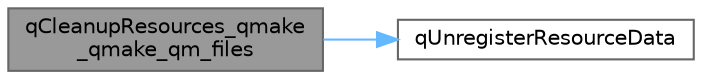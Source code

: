 digraph "qCleanupResources_qmake_qmake_qm_files"
{
 // LATEX_PDF_SIZE
  bgcolor="transparent";
  edge [fontname=Helvetica,fontsize=10,labelfontname=Helvetica,labelfontsize=10];
  node [fontname=Helvetica,fontsize=10,shape=box,height=0.2,width=0.4];
  rankdir="LR";
  Node1 [id="Node000001",label="qCleanupResources_qmake\l_qmake_qm_files",height=0.2,width=0.4,color="gray40", fillcolor="grey60", style="filled", fontcolor="black",tooltip=" "];
  Node1 -> Node2 [id="edge1_Node000001_Node000002",color="steelblue1",style="solid",tooltip=" "];
  Node2 [id="Node000002",label="qUnregisterResourceData",height=0.2,width=0.4,color="grey40", fillcolor="white", style="filled",URL="$qrc__qmake__qmake__qm__files_8cpp.html#a54b96c9f44d004fc0ea13bb581f97a71",tooltip=" "];
}
